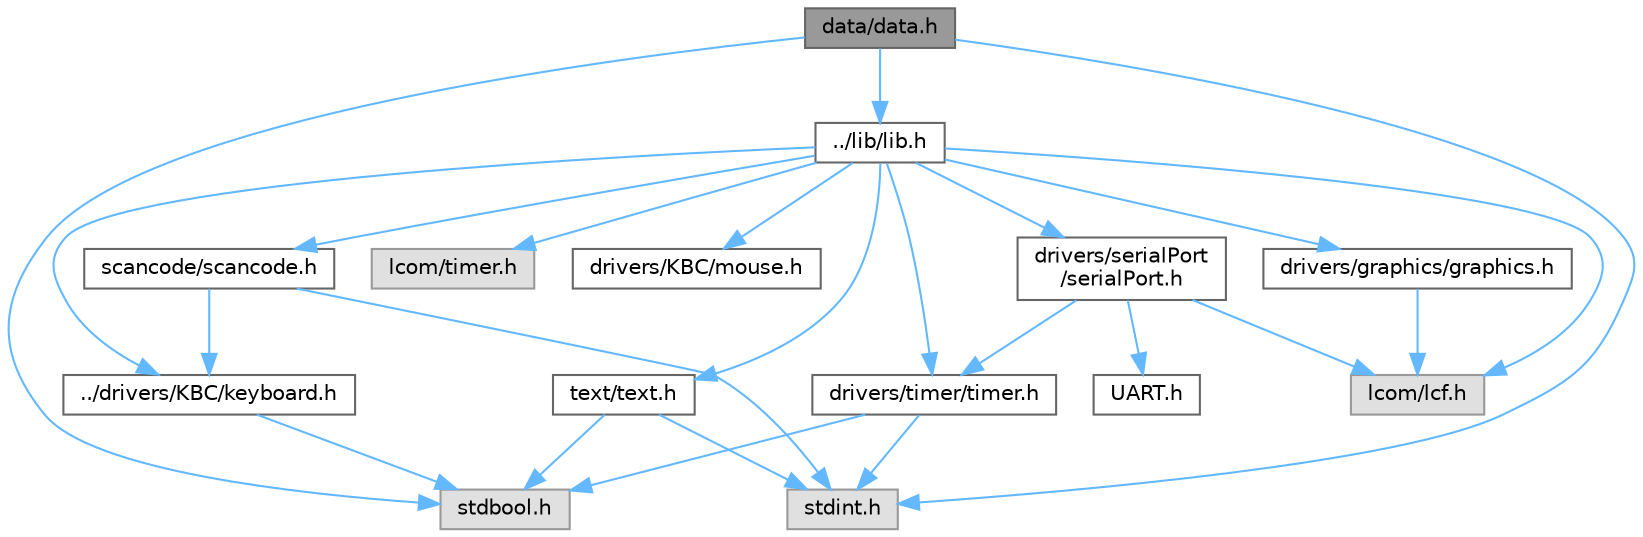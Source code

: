 digraph "data/data.h"
{
 // LATEX_PDF_SIZE
  bgcolor="transparent";
  edge [fontname=Helvetica,fontsize=10,labelfontname=Helvetica,labelfontsize=10];
  node [fontname=Helvetica,fontsize=10,shape=box,height=0.2,width=0.4];
  Node1 [id="Node000001",label="data/data.h",height=0.2,width=0.4,color="gray40", fillcolor="grey60", style="filled", fontcolor="black",tooltip=" "];
  Node1 -> Node2 [id="edge24_Node000001_Node000002",color="steelblue1",style="solid",tooltip=" "];
  Node2 [id="Node000002",label="stdint.h",height=0.2,width=0.4,color="grey60", fillcolor="#E0E0E0", style="filled",tooltip=" "];
  Node1 -> Node3 [id="edge25_Node000001_Node000003",color="steelblue1",style="solid",tooltip=" "];
  Node3 [id="Node000003",label="stdbool.h",height=0.2,width=0.4,color="grey60", fillcolor="#E0E0E0", style="filled",tooltip=" "];
  Node1 -> Node4 [id="edge26_Node000001_Node000004",color="steelblue1",style="solid",tooltip=" "];
  Node4 [id="Node000004",label="../lib/lib.h",height=0.2,width=0.4,color="grey40", fillcolor="white", style="filled",URL="$lib_8h.html",tooltip=" "];
  Node4 -> Node5 [id="edge27_Node000004_Node000005",color="steelblue1",style="solid",tooltip=" "];
  Node5 [id="Node000005",label="lcom/lcf.h",height=0.2,width=0.4,color="grey60", fillcolor="#E0E0E0", style="filled",tooltip=" "];
  Node4 -> Node6 [id="edge28_Node000004_Node000006",color="steelblue1",style="solid",tooltip=" "];
  Node6 [id="Node000006",label="text/text.h",height=0.2,width=0.4,color="grey40", fillcolor="white", style="filled",URL="$text_8h.html",tooltip=" "];
  Node6 -> Node2 [id="edge29_Node000006_Node000002",color="steelblue1",style="solid",tooltip=" "];
  Node6 -> Node3 [id="edge30_Node000006_Node000003",color="steelblue1",style="solid",tooltip=" "];
  Node4 -> Node7 [id="edge31_Node000004_Node000007",color="steelblue1",style="solid",tooltip=" "];
  Node7 [id="Node000007",label="scancode/scancode.h",height=0.2,width=0.4,color="grey40", fillcolor="white", style="filled",URL="$scancode_8h.html",tooltip=" "];
  Node7 -> Node2 [id="edge32_Node000007_Node000002",color="steelblue1",style="solid",tooltip=" "];
  Node7 -> Node8 [id="edge33_Node000007_Node000008",color="steelblue1",style="solid",tooltip=" "];
  Node8 [id="Node000008",label="../drivers/KBC/keyboard.h",height=0.2,width=0.4,color="grey40", fillcolor="white", style="filled",URL="$keyboard_8h.html",tooltip=" "];
  Node8 -> Node3 [id="edge34_Node000008_Node000003",color="steelblue1",style="solid",tooltip=" "];
  Node4 -> Node9 [id="edge35_Node000004_Node000009",color="steelblue1",style="solid",tooltip=" "];
  Node9 [id="Node000009",label="lcom/timer.h",height=0.2,width=0.4,color="grey60", fillcolor="#E0E0E0", style="filled",tooltip=" "];
  Node4 -> Node10 [id="edge36_Node000004_Node000010",color="steelblue1",style="solid",tooltip=" "];
  Node10 [id="Node000010",label="drivers/timer/timer.h",height=0.2,width=0.4,color="grey40", fillcolor="white", style="filled",URL="$timer_8h.html",tooltip=" "];
  Node10 -> Node3 [id="edge37_Node000010_Node000003",color="steelblue1",style="solid",tooltip=" "];
  Node10 -> Node2 [id="edge38_Node000010_Node000002",color="steelblue1",style="solid",tooltip=" "];
  Node4 -> Node11 [id="edge39_Node000004_Node000011",color="steelblue1",style="solid",tooltip=" "];
  Node11 [id="Node000011",label="drivers/graphics/graphics.h",height=0.2,width=0.4,color="grey40", fillcolor="white", style="filled",URL="$graphics_8h.html",tooltip=" "];
  Node11 -> Node5 [id="edge40_Node000011_Node000005",color="steelblue1",style="solid",tooltip=" "];
  Node4 -> Node8 [id="edge41_Node000004_Node000008",color="steelblue1",style="solid",tooltip=" "];
  Node4 -> Node12 [id="edge42_Node000004_Node000012",color="steelblue1",style="solid",tooltip=" "];
  Node12 [id="Node000012",label="drivers/KBC/mouse.h",height=0.2,width=0.4,color="grey40", fillcolor="white", style="filled",URL="$mouse_8h.html",tooltip=" "];
  Node4 -> Node13 [id="edge43_Node000004_Node000013",color="steelblue1",style="solid",tooltip=" "];
  Node13 [id="Node000013",label="drivers/serialPort\l/serialPort.h",height=0.2,width=0.4,color="grey40", fillcolor="white", style="filled",URL="$serialPort_8h.html",tooltip=" "];
  Node13 -> Node5 [id="edge44_Node000013_Node000005",color="steelblue1",style="solid",tooltip=" "];
  Node13 -> Node10 [id="edge45_Node000013_Node000010",color="steelblue1",style="solid",tooltip=" "];
  Node13 -> Node14 [id="edge46_Node000013_Node000014",color="steelblue1",style="solid",tooltip=" "];
  Node14 [id="Node000014",label="UART.h",height=0.2,width=0.4,color="grey40", fillcolor="white", style="filled",URL="$UART_8h.html",tooltip=" "];
}
